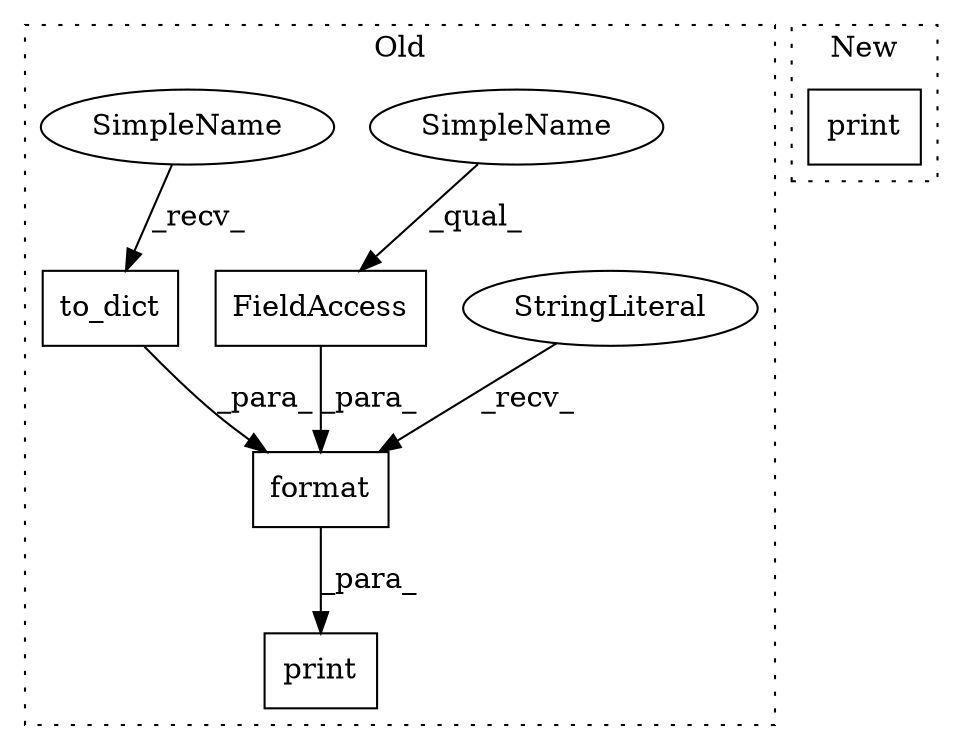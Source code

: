 digraph G {
subgraph cluster0 {
1 [label="to_dict" a="32" s="5528" l="9" shape="box"];
3 [label="print" a="32" s="5493,5538" l="6,1" shape="box"];
4 [label="format" a="32" s="5510,5537" l="7,1" shape="box"];
5 [label="StringLiteral" a="45" s="5499" l="10" shape="ellipse"];
6 [label="FieldAccess" a="22" s="5517" l="6" shape="box"];
7 [label="SimpleName" a="42" s="5517" l="3" shape="ellipse"];
8 [label="SimpleName" a="42" s="5524" l="3" shape="ellipse"];
label = "Old";
style="dotted";
}
subgraph cluster1 {
2 [label="print" a="32" s="5248" l="7" shape="box"];
label = "New";
style="dotted";
}
1 -> 4 [label="_para_"];
4 -> 3 [label="_para_"];
5 -> 4 [label="_recv_"];
6 -> 4 [label="_para_"];
7 -> 6 [label="_qual_"];
8 -> 1 [label="_recv_"];
}